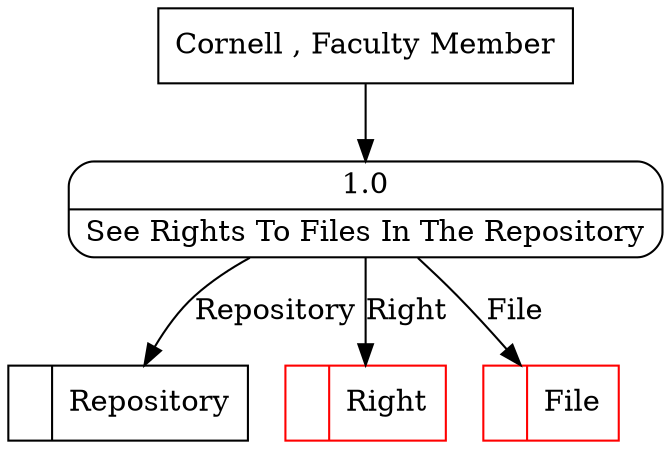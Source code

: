digraph dfd2{ 
node[shape=record]
200 [label="<f0>  |<f1> Repository " ];
201 [label="<f0>  |<f1> Right " color=red];
202 [label="<f0>  |<f1> File " color=red];
203 [label="Cornell , Faculty Member" shape=box];
204 [label="{<f0> 1.0|<f1> See Rights To Files In The Repository }" shape=Mrecord];
203 -> 204
204 -> 201 [label="Right"]
204 -> 202 [label="File"]
204 -> 200 [label="Repository"]
}